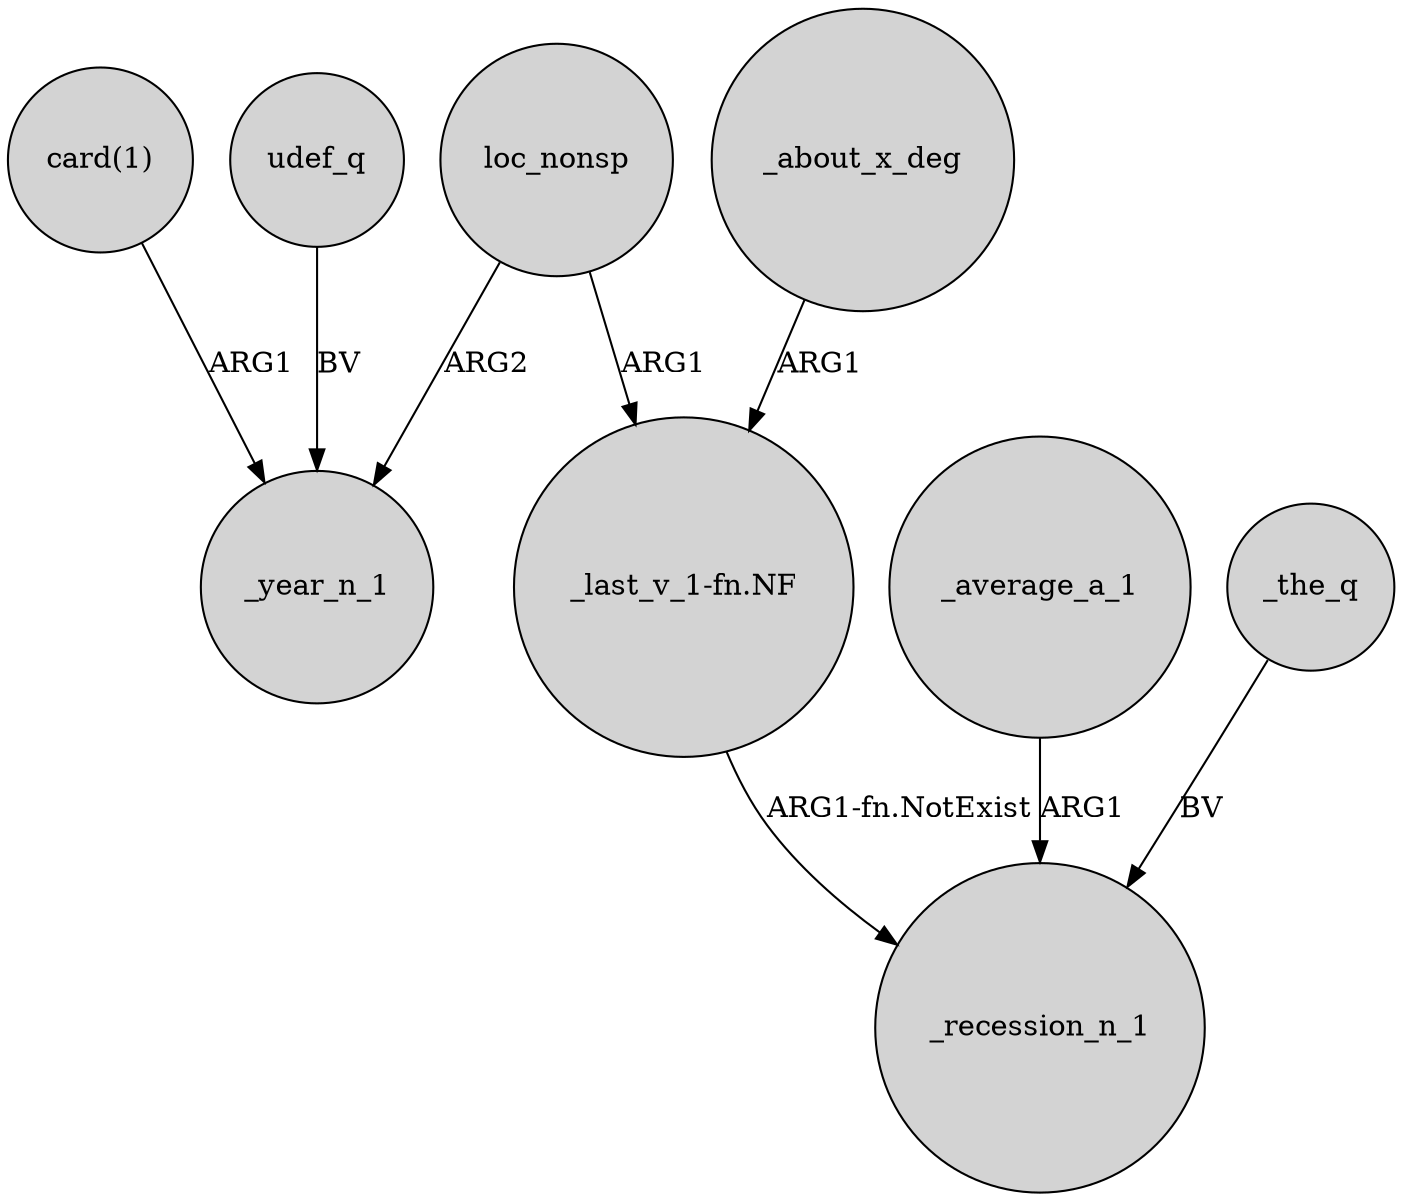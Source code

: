 digraph {
	node [shape=circle style=filled]
	"card(1)" -> _year_n_1 [label=ARG1]
	udef_q -> _year_n_1 [label=BV]
	_average_a_1 -> _recession_n_1 [label=ARG1]
	_about_x_deg -> "_last_v_1-fn.NF" [label=ARG1]
	loc_nonsp -> _year_n_1 [label=ARG2]
	loc_nonsp -> "_last_v_1-fn.NF" [label=ARG1]
	_the_q -> _recession_n_1 [label=BV]
	"_last_v_1-fn.NF" -> _recession_n_1 [label="ARG1-fn.NotExist"]
}
